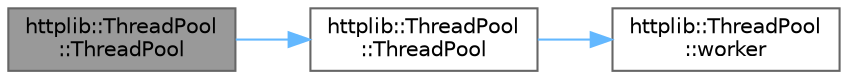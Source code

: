 digraph "httplib::ThreadPool::ThreadPool"
{
 // LATEX_PDF_SIZE
  bgcolor="transparent";
  edge [fontname=Helvetica,fontsize=10,labelfontname=Helvetica,labelfontsize=10];
  node [fontname=Helvetica,fontsize=10,shape=box,height=0.2,width=0.4];
  rankdir="LR";
  Node1 [id="Node000001",label="httplib::ThreadPool\l::ThreadPool",height=0.2,width=0.4,color="gray40", fillcolor="grey60", style="filled", fontcolor="black",tooltip=" "];
  Node1 -> Node2 [id="edge3_Node000001_Node000002",color="steelblue1",style="solid",tooltip=" "];
  Node2 [id="Node000002",label="httplib::ThreadPool\l::ThreadPool",height=0.2,width=0.4,color="grey40", fillcolor="white", style="filled",URL="$classhttplib_1_1_thread_pool.html#a322937261ee5818426a3f09caa8f37ec",tooltip=" "];
  Node2 -> Node3 [id="edge4_Node000002_Node000003",color="steelblue1",style="solid",tooltip=" "];
  Node3 [id="Node000003",label="httplib::ThreadPool\l::worker",height=0.2,width=0.4,color="grey40", fillcolor="white", style="filled",URL="$classhttplib_1_1_thread_pool.html#a145c4e203b787f9b561489eb2032edb3",tooltip=" "];
}
